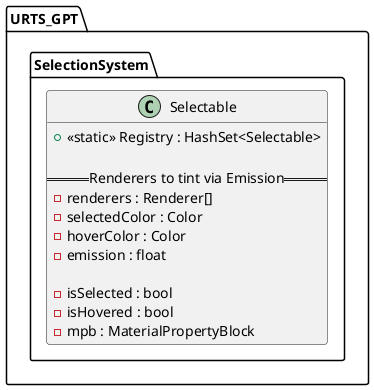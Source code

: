 ﻿@startuml
    skinparam Shadowing false
    skinparam ParticipantPadding 20
    
    class URTS_GPT.SelectionSystem.Selectable{
        + <<static>> Registry : HashSet<Selectable>

        ==Renderers to tint via Emission==
        - renderers : Renderer[]
        - selectedColor : Color
        - hoverColor : Color
        - emission : float

        - isSelected : bool
        - isHovered : bool
        - mpb : MaterialPropertyBlock
    }

@enduml
